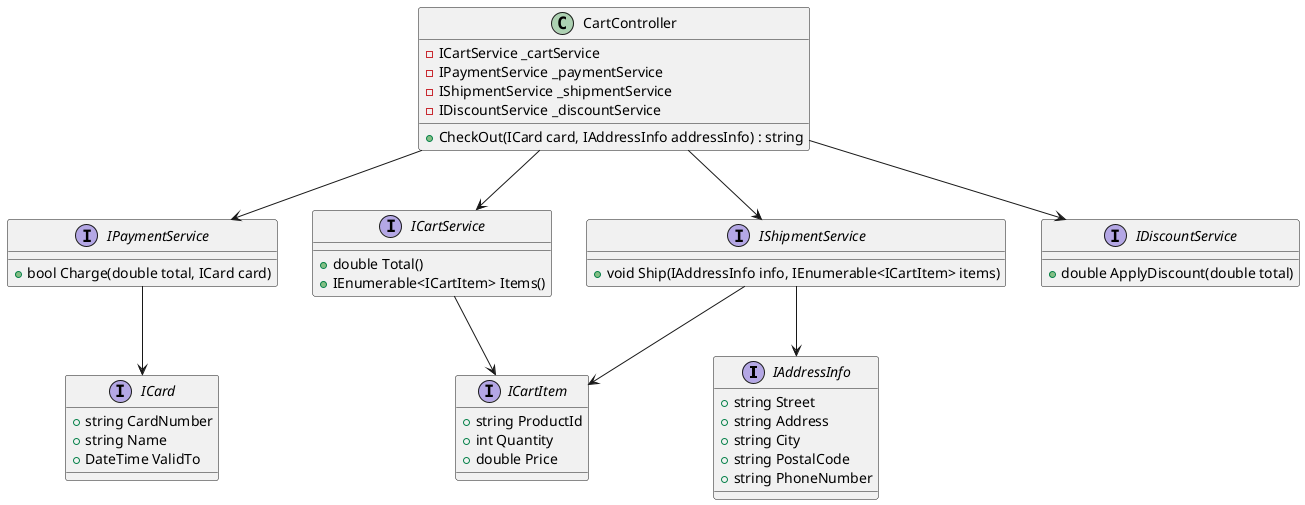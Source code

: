 @startuml

' Interfaces Models
interface IAddressInfo {
  +string Street
  +string Address
  +string City
  +string PostalCode
  +string PhoneNumber
}

interface ICard {
  +string CardNumber
  +string Name
  +DateTime ValidTo
}

interface ICartItem {
  +string ProductId
  +int Quantity
  +double Price
}

' Interfaces Services
interface ICartService {
  +double Total()
  +IEnumerable<ICartItem> Items()
}

interface IPaymentService {
  +bool Charge(double total, ICard card)
}

interface IShipmentService {
  +void Ship(IAddressInfo info, IEnumerable<ICartItem> items)
}

interface IDiscountService {
  +double ApplyDiscount(double total)
}

' Controlador principal
class CartController {
  -ICartService _cartService
  -IPaymentService _paymentService
  -IShipmentService _shipmentService
  -IDiscountService _discountService
  +CheckOut(ICard card, IAddressInfo addressInfo) : string
}

CartController --> ICartService
CartController --> IPaymentService
CartController --> IShipmentService
CartController --> IDiscountService
ICartService --> ICartItem
IPaymentService --> ICard
IShipmentService --> IAddressInfo
IShipmentService --> ICartItem

@enduml 